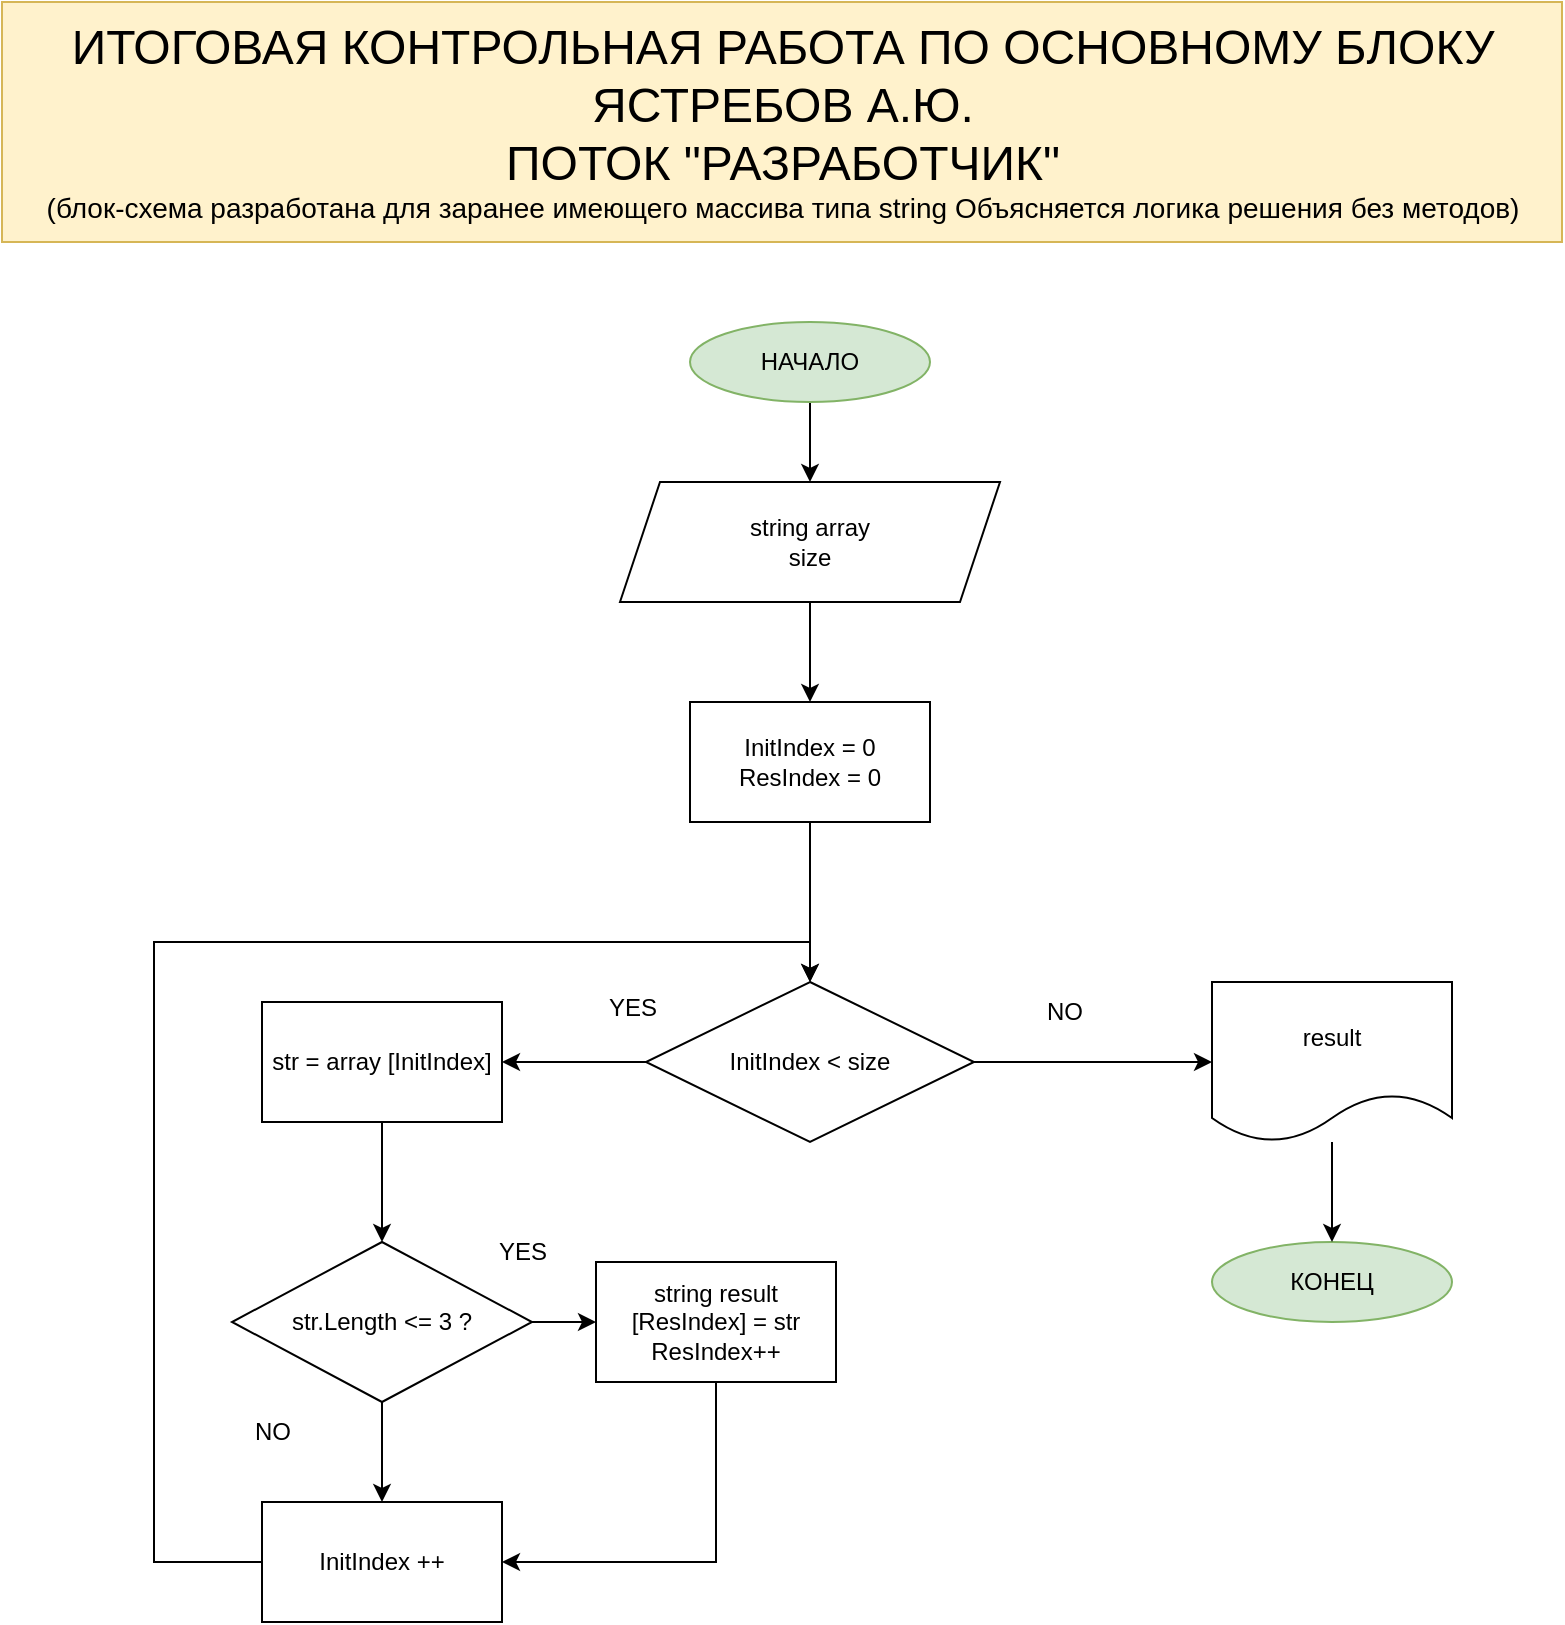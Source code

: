 <mxfile version="22.1.11" type="device">
  <diagram name="Страница — 1" id="gOcQu-ggy9y2sPKDK1HZ">
    <mxGraphModel dx="1418" dy="828" grid="1" gridSize="10" guides="1" tooltips="1" connect="1" arrows="1" fold="1" page="1" pageScale="1" pageWidth="827" pageHeight="1169" background="#FFFFFF" math="0" shadow="0">
      <root>
        <mxCell id="0" />
        <mxCell id="1" parent="0" />
        <mxCell id="zpCaUZ-dOMmkf9kOduyj-1" value="&lt;font style=&quot;&quot;&gt;&lt;span style=&quot;font-size: 24px;&quot;&gt;ИТОГОВАЯ КОНТРОЛЬНАЯ РАБОТА ПО ОСНОВНОМУ БЛОКУ&lt;/span&gt;&lt;br&gt;&lt;span style=&quot;font-size: 24px;&quot;&gt;ЯСТРЕБОВ А.Ю.&lt;/span&gt;&lt;br&gt;&lt;span style=&quot;font-size: 24px;&quot;&gt;ПОТОК &quot;РАЗРАБОТЧИК&quot;&lt;/span&gt;&lt;br&gt;&lt;font style=&quot;font-size: 14px;&quot;&gt;(блок-схема разработана для заранее имеющего массива типа string Объясняется логика решения без методов)&lt;/font&gt;&lt;br&gt;&lt;/font&gt;" style="text;html=1;align=center;verticalAlign=middle;resizable=0;points=[];autosize=1;strokeColor=#d6b656;fillColor=#fff2cc;" parent="1" vertex="1">
          <mxGeometry x="24" y="60" width="780" height="120" as="geometry" />
        </mxCell>
        <mxCell id="zpCaUZ-dOMmkf9kOduyj-6" value="" style="edgeStyle=orthogonalEdgeStyle;rounded=0;orthogonalLoop=1;jettySize=auto;html=1;" parent="1" source="zpCaUZ-dOMmkf9kOduyj-2" target="zpCaUZ-dOMmkf9kOduyj-5" edge="1">
          <mxGeometry relative="1" as="geometry" />
        </mxCell>
        <mxCell id="zpCaUZ-dOMmkf9kOduyj-2" value="НАЧАЛО" style="ellipse;whiteSpace=wrap;html=1;fillColor=#d5e8d4;strokeColor=#82b366;" parent="1" vertex="1">
          <mxGeometry x="368" y="220" width="120" height="40" as="geometry" />
        </mxCell>
        <mxCell id="zpCaUZ-dOMmkf9kOduyj-3" value="КОНЕЦ" style="ellipse;whiteSpace=wrap;html=1;fillColor=#d5e8d4;strokeColor=#82b366;" parent="1" vertex="1">
          <mxGeometry x="629" y="680" width="120" height="40" as="geometry" />
        </mxCell>
        <mxCell id="Jbr0WYQSJ8e9tAOoT2vr-2" value="" style="edgeStyle=orthogonalEdgeStyle;rounded=0;orthogonalLoop=1;jettySize=auto;html=1;" edge="1" parent="1" source="zpCaUZ-dOMmkf9kOduyj-5" target="Jbr0WYQSJ8e9tAOoT2vr-1">
          <mxGeometry relative="1" as="geometry" />
        </mxCell>
        <mxCell id="zpCaUZ-dOMmkf9kOduyj-5" value="string array&lt;br&gt;size" style="shape=parallelogram;perimeter=parallelogramPerimeter;whiteSpace=wrap;html=1;fixedSize=1;" parent="1" vertex="1">
          <mxGeometry x="333" y="300" width="190" height="60" as="geometry" />
        </mxCell>
        <mxCell id="zpCaUZ-dOMmkf9kOduyj-11" value="" style="edgeStyle=orthogonalEdgeStyle;rounded=0;orthogonalLoop=1;jettySize=auto;html=1;" parent="1" source="zpCaUZ-dOMmkf9kOduyj-9" target="zpCaUZ-dOMmkf9kOduyj-10" edge="1">
          <mxGeometry relative="1" as="geometry" />
        </mxCell>
        <mxCell id="zpCaUZ-dOMmkf9kOduyj-18" value="" style="edgeStyle=orthogonalEdgeStyle;rounded=0;orthogonalLoop=1;jettySize=auto;html=1;" parent="1" source="zpCaUZ-dOMmkf9kOduyj-9" target="zpCaUZ-dOMmkf9kOduyj-17" edge="1">
          <mxGeometry relative="1" as="geometry" />
        </mxCell>
        <mxCell id="zpCaUZ-dOMmkf9kOduyj-9" value="InitIndex &amp;lt; size" style="rhombus;whiteSpace=wrap;html=1;" parent="1" vertex="1">
          <mxGeometry x="346" y="550" width="164" height="80" as="geometry" />
        </mxCell>
        <mxCell id="zpCaUZ-dOMmkf9kOduyj-12" value="" style="edgeStyle=orthogonalEdgeStyle;rounded=0;orthogonalLoop=1;jettySize=auto;html=1;" parent="1" source="zpCaUZ-dOMmkf9kOduyj-10" target="zpCaUZ-dOMmkf9kOduyj-3" edge="1">
          <mxGeometry relative="1" as="geometry" />
        </mxCell>
        <mxCell id="zpCaUZ-dOMmkf9kOduyj-10" value="result" style="shape=document;whiteSpace=wrap;html=1;boundedLbl=1;" parent="1" vertex="1">
          <mxGeometry x="629" y="550" width="120" height="80" as="geometry" />
        </mxCell>
        <mxCell id="zpCaUZ-dOMmkf9kOduyj-14" value="NO" style="text;html=1;align=center;verticalAlign=middle;resizable=0;points=[];autosize=1;strokeColor=none;fillColor=none;" parent="1" vertex="1">
          <mxGeometry x="535" y="550" width="40" height="30" as="geometry" />
        </mxCell>
        <mxCell id="zpCaUZ-dOMmkf9kOduyj-20" value="" style="edgeStyle=orthogonalEdgeStyle;rounded=0;orthogonalLoop=1;jettySize=auto;html=1;" parent="1" source="zpCaUZ-dOMmkf9kOduyj-15" target="zpCaUZ-dOMmkf9kOduyj-19" edge="1">
          <mxGeometry relative="1" as="geometry" />
        </mxCell>
        <mxCell id="zpCaUZ-dOMmkf9kOduyj-25" value="" style="edgeStyle=orthogonalEdgeStyle;rounded=0;orthogonalLoop=1;jettySize=auto;html=1;" parent="1" source="zpCaUZ-dOMmkf9kOduyj-15" target="zpCaUZ-dOMmkf9kOduyj-23" edge="1">
          <mxGeometry relative="1" as="geometry" />
        </mxCell>
        <mxCell id="zpCaUZ-dOMmkf9kOduyj-15" value="str.Length &amp;lt;= 3 ?" style="rhombus;whiteSpace=wrap;html=1;" parent="1" vertex="1">
          <mxGeometry x="139" y="680" width="150" height="80" as="geometry" />
        </mxCell>
        <mxCell id="zpCaUZ-dOMmkf9kOduyj-22" value="" style="edgeStyle=orthogonalEdgeStyle;rounded=0;orthogonalLoop=1;jettySize=auto;html=1;" parent="1" source="zpCaUZ-dOMmkf9kOduyj-17" target="zpCaUZ-dOMmkf9kOduyj-15" edge="1">
          <mxGeometry relative="1" as="geometry" />
        </mxCell>
        <mxCell id="zpCaUZ-dOMmkf9kOduyj-17" value="str = array [InitIndex]" style="rounded=0;whiteSpace=wrap;html=1;" parent="1" vertex="1">
          <mxGeometry x="154" y="560" width="120" height="60" as="geometry" />
        </mxCell>
        <mxCell id="zpCaUZ-dOMmkf9kOduyj-33" style="edgeStyle=orthogonalEdgeStyle;rounded=0;orthogonalLoop=1;jettySize=auto;html=1;entryX=1;entryY=0.5;entryDx=0;entryDy=0;" parent="1" source="zpCaUZ-dOMmkf9kOduyj-19" target="zpCaUZ-dOMmkf9kOduyj-23" edge="1">
          <mxGeometry relative="1" as="geometry">
            <Array as="points">
              <mxPoint x="381" y="840" />
            </Array>
          </mxGeometry>
        </mxCell>
        <mxCell id="zpCaUZ-dOMmkf9kOduyj-19" value="string result [ResIndex] = str&lt;br&gt;ResIndex++" style="rounded=0;whiteSpace=wrap;html=1;" parent="1" vertex="1">
          <mxGeometry x="321" y="690" width="120" height="60" as="geometry" />
        </mxCell>
        <mxCell id="zpCaUZ-dOMmkf9kOduyj-21" value="YES" style="text;html=1;align=center;verticalAlign=middle;resizable=0;points=[];autosize=1;strokeColor=none;fillColor=none;" parent="1" vertex="1">
          <mxGeometry x="259" y="670" width="50" height="30" as="geometry" />
        </mxCell>
        <mxCell id="Jbr0WYQSJ8e9tAOoT2vr-4" style="edgeStyle=orthogonalEdgeStyle;rounded=0;orthogonalLoop=1;jettySize=auto;html=1;entryX=0.5;entryY=0;entryDx=0;entryDy=0;" edge="1" parent="1" source="zpCaUZ-dOMmkf9kOduyj-23" target="zpCaUZ-dOMmkf9kOduyj-9">
          <mxGeometry relative="1" as="geometry">
            <Array as="points">
              <mxPoint x="100" y="840" />
              <mxPoint x="100" y="530" />
              <mxPoint x="428" y="530" />
            </Array>
          </mxGeometry>
        </mxCell>
        <mxCell id="zpCaUZ-dOMmkf9kOduyj-23" value="InitIndex ++" style="rounded=0;whiteSpace=wrap;html=1;" parent="1" vertex="1">
          <mxGeometry x="154" y="810" width="120" height="60" as="geometry" />
        </mxCell>
        <mxCell id="zpCaUZ-dOMmkf9kOduyj-27" value="NO" style="text;html=1;align=center;verticalAlign=middle;resizable=0;points=[];autosize=1;strokeColor=none;fillColor=none;" parent="1" vertex="1">
          <mxGeometry x="139" y="760" width="40" height="30" as="geometry" />
        </mxCell>
        <mxCell id="zpCaUZ-dOMmkf9kOduyj-29" value="YES" style="text;html=1;align=center;verticalAlign=middle;resizable=0;points=[];autosize=1;strokeColor=none;fillColor=none;" parent="1" vertex="1">
          <mxGeometry x="314" y="548" width="50" height="30" as="geometry" />
        </mxCell>
        <mxCell id="Jbr0WYQSJ8e9tAOoT2vr-3" value="" style="edgeStyle=orthogonalEdgeStyle;rounded=0;orthogonalLoop=1;jettySize=auto;html=1;" edge="1" parent="1" source="Jbr0WYQSJ8e9tAOoT2vr-1" target="zpCaUZ-dOMmkf9kOduyj-9">
          <mxGeometry relative="1" as="geometry" />
        </mxCell>
        <mxCell id="Jbr0WYQSJ8e9tAOoT2vr-1" value="InitIndex = 0&lt;br style=&quot;border-color: var(--border-color);&quot;&gt;ResIndex = 0" style="rounded=0;whiteSpace=wrap;html=1;" vertex="1" parent="1">
          <mxGeometry x="368" y="410" width="120" height="60" as="geometry" />
        </mxCell>
      </root>
    </mxGraphModel>
  </diagram>
</mxfile>
